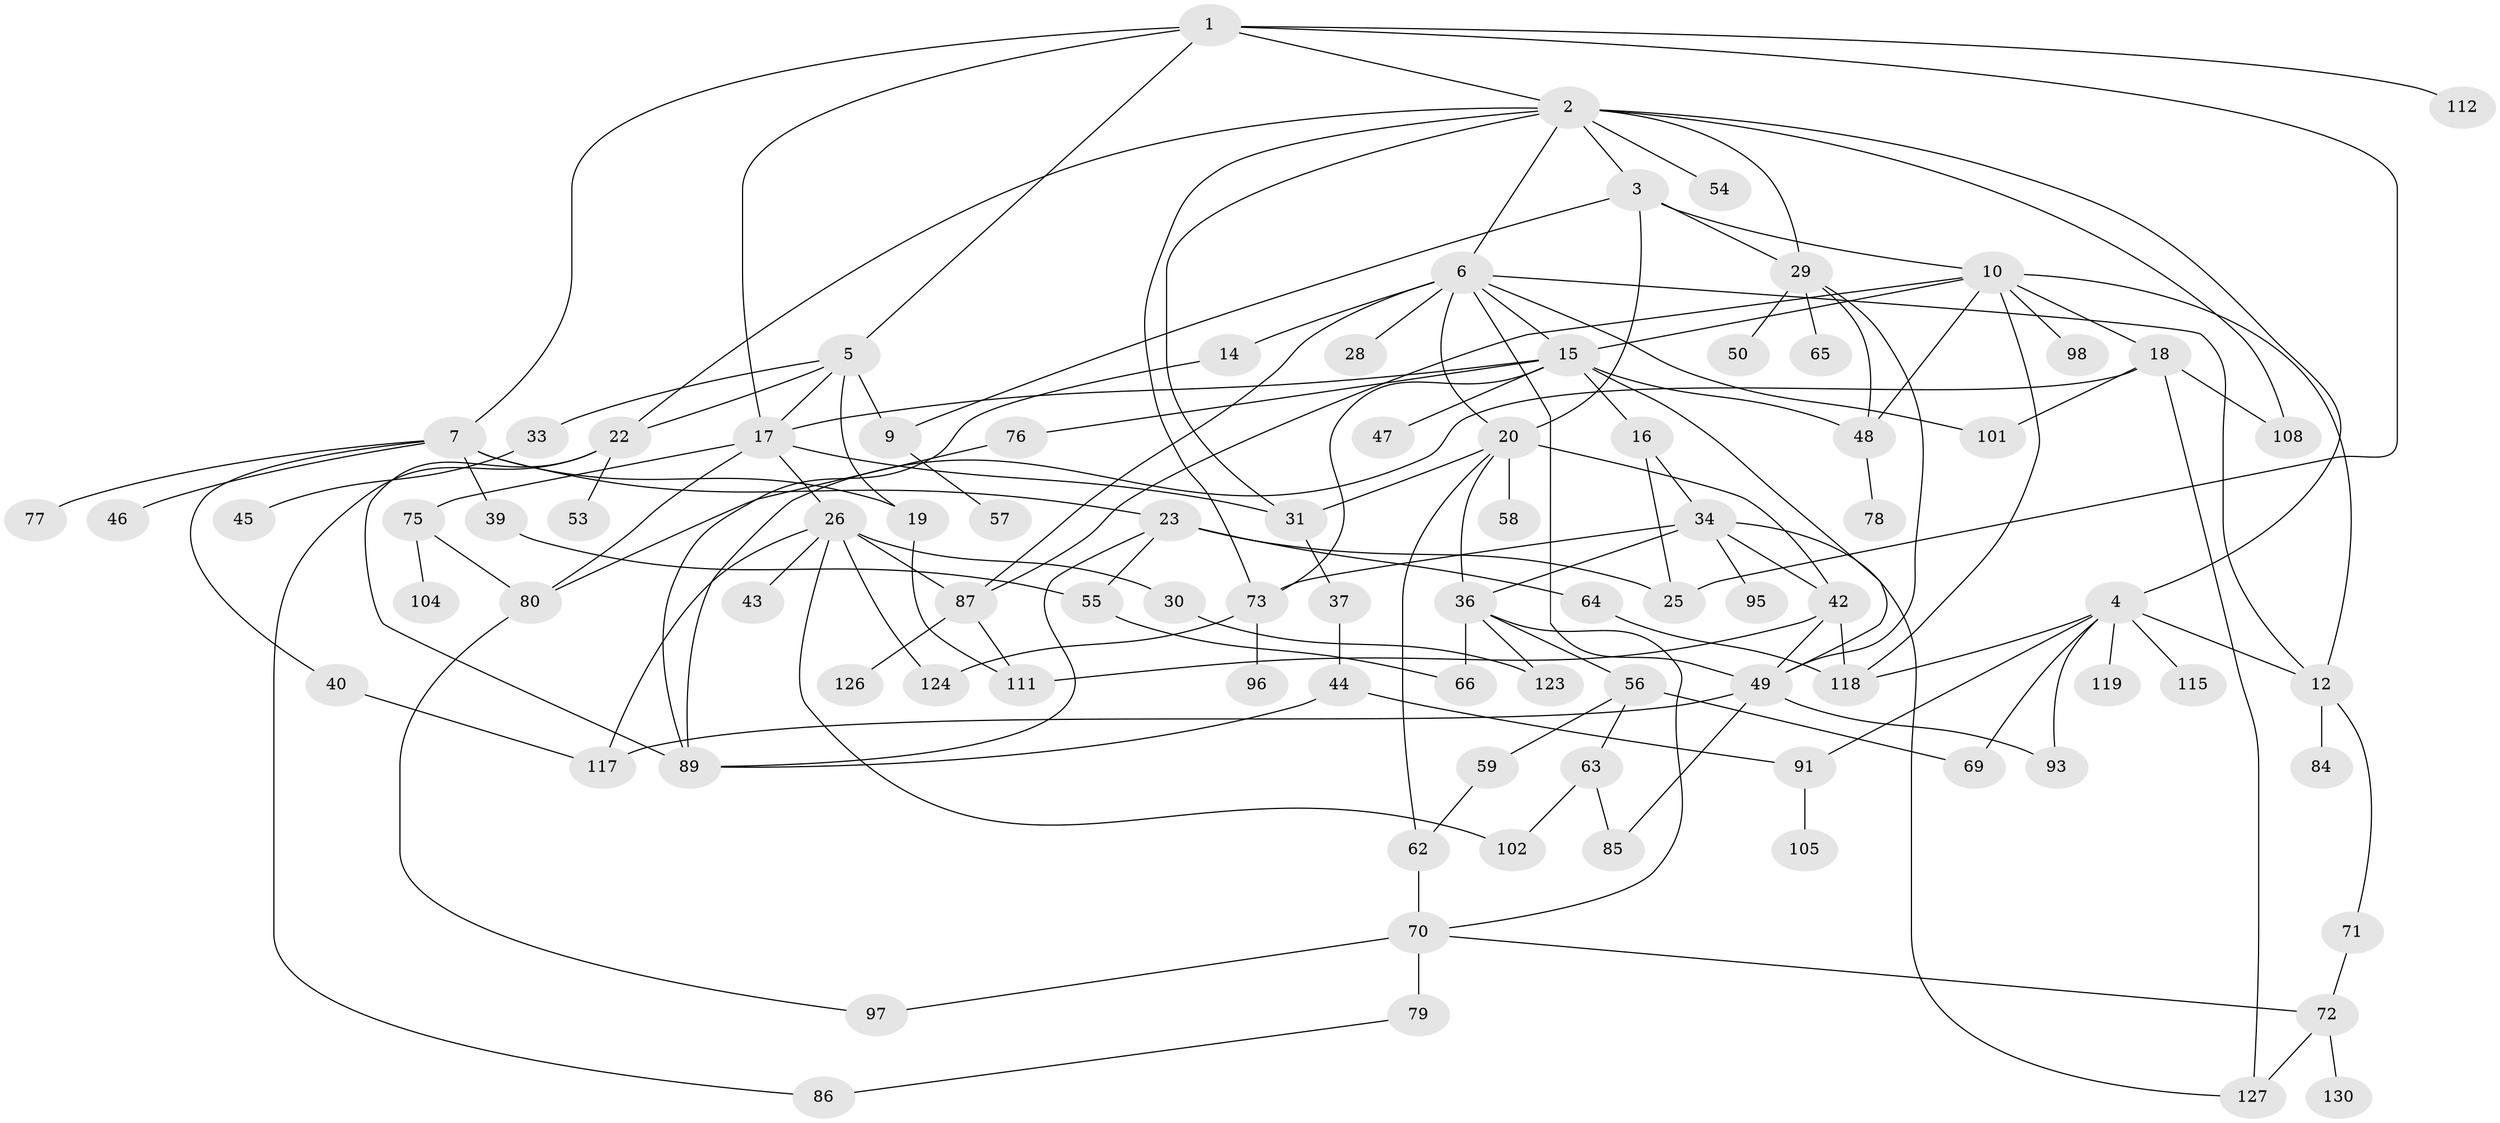 // Generated by graph-tools (version 1.1) at 2025/51/02/27/25 19:51:38]
// undirected, 90 vertices, 145 edges
graph export_dot {
graph [start="1"]
  node [color=gray90,style=filled];
  1;
  2 [super="+11"];
  3 [super="+35"];
  4 [super="+21"];
  5 [super="+68"];
  6 [super="+13"];
  7 [super="+8"];
  9;
  10 [super="+32"];
  12 [super="+52"];
  14;
  15 [super="+38"];
  16;
  17 [super="+81"];
  18 [super="+24"];
  19 [super="+27"];
  20 [super="+41"];
  22 [super="+99"];
  23 [super="+61"];
  25 [super="+51"];
  26 [super="+94"];
  28;
  29 [super="+60"];
  30;
  31 [super="+67"];
  33;
  34 [super="+74"];
  36;
  37;
  39;
  40;
  42 [super="+122"];
  43;
  44;
  45;
  46;
  47;
  48;
  49 [super="+120"];
  50;
  53;
  54 [super="+83"];
  55 [super="+114"];
  56 [super="+90"];
  57;
  58;
  59 [super="+121"];
  62;
  63;
  64 [super="+82"];
  65;
  66;
  69 [super="+103"];
  70 [super="+110"];
  71;
  72 [super="+107"];
  73 [super="+113"];
  75 [super="+100"];
  76;
  77;
  78;
  79;
  80 [super="+116"];
  84;
  85;
  86 [super="+88"];
  87 [super="+128"];
  89 [super="+109"];
  91 [super="+92"];
  93;
  95 [super="+106"];
  96;
  97;
  98;
  101;
  102;
  104;
  105;
  108;
  111;
  112 [super="+125"];
  115;
  117;
  118 [super="+129"];
  119;
  123;
  124;
  126;
  127;
  130;
  1 -- 2;
  1 -- 5;
  1 -- 7;
  1 -- 25;
  1 -- 112;
  1 -- 17;
  2 -- 3;
  2 -- 4;
  2 -- 6;
  2 -- 29;
  2 -- 54;
  2 -- 22;
  2 -- 73;
  2 -- 108;
  2 -- 31;
  3 -- 10;
  3 -- 9;
  3 -- 20;
  3 -- 29;
  4 -- 69;
  4 -- 115;
  4 -- 119;
  4 -- 118;
  4 -- 93;
  4 -- 12;
  4 -- 91;
  5 -- 9;
  5 -- 33;
  5 -- 19;
  5 -- 22;
  5 -- 17;
  6 -- 12;
  6 -- 14;
  6 -- 49;
  6 -- 15;
  6 -- 28;
  6 -- 20;
  6 -- 101;
  6 -- 87;
  7 -- 19;
  7 -- 23;
  7 -- 39;
  7 -- 77;
  7 -- 40;
  7 -- 46;
  9 -- 57;
  10 -- 15;
  10 -- 18;
  10 -- 118;
  10 -- 48;
  10 -- 98;
  10 -- 87;
  10 -- 12;
  12 -- 71;
  12 -- 84;
  14 -- 89;
  15 -- 16;
  15 -- 17;
  15 -- 73;
  15 -- 76;
  15 -- 49;
  15 -- 48;
  15 -- 47;
  16 -- 34;
  16 -- 25;
  17 -- 26;
  17 -- 75;
  17 -- 80;
  17 -- 31;
  18 -- 101;
  18 -- 108;
  18 -- 127;
  18 -- 89;
  19 -- 111;
  20 -- 36;
  20 -- 58;
  20 -- 42;
  20 -- 62;
  20 -- 31;
  22 -- 53;
  22 -- 86;
  22 -- 89;
  23 -- 64;
  23 -- 25;
  23 -- 89;
  23 -- 55;
  26 -- 30;
  26 -- 43;
  26 -- 124;
  26 -- 102;
  26 -- 117;
  26 -- 87;
  29 -- 50;
  29 -- 48;
  29 -- 49;
  29 -- 65;
  30 -- 123;
  31 -- 37;
  33 -- 45;
  34 -- 36;
  34 -- 95;
  34 -- 42;
  34 -- 127;
  34 -- 73;
  36 -- 56;
  36 -- 66;
  36 -- 70;
  36 -- 123;
  37 -- 44;
  39 -- 55;
  40 -- 117;
  42 -- 49;
  42 -- 118;
  42 -- 111;
  44 -- 89;
  44 -- 91;
  48 -- 78;
  49 -- 85;
  49 -- 117;
  49 -- 93;
  55 -- 66;
  56 -- 59;
  56 -- 63;
  56 -- 69;
  59 -- 62;
  62 -- 70;
  63 -- 85;
  63 -- 102;
  64 -- 118;
  70 -- 79 [weight=2];
  70 -- 97;
  70 -- 72;
  71 -- 72;
  72 -- 130;
  72 -- 127;
  73 -- 96;
  73 -- 124;
  75 -- 104;
  75 -- 80;
  76 -- 80;
  79 -- 86;
  80 -- 97;
  87 -- 126;
  87 -- 111;
  91 -- 105;
}
